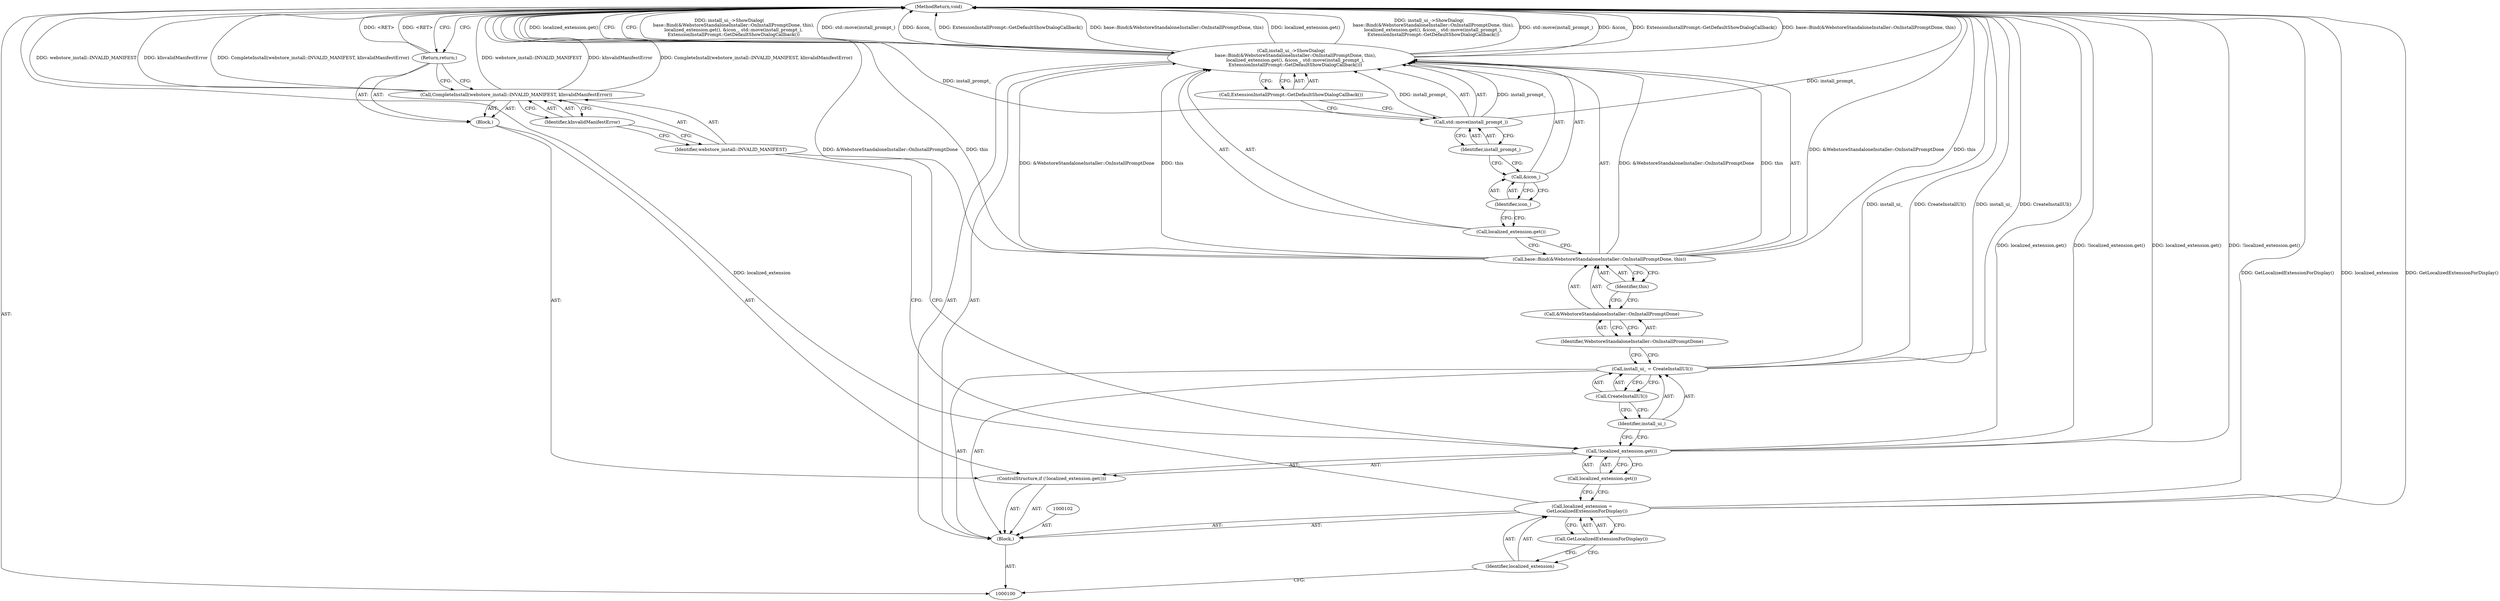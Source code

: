 digraph "1_Chrome_d30a8bd191f17b61938fc87890bffc80049b0774_8" {
"1000128" [label="(MethodReturn,void)"];
"1000101" [label="(Block,)"];
"1000117" [label="(Call,install_ui_->ShowDialog(\n      base::Bind(&WebstoreStandaloneInstaller::OnInstallPromptDone, this),\n      localized_extension.get(), &icon_, std::move(install_prompt_),\n      ExtensionInstallPrompt::GetDefaultShowDialogCallback()))"];
"1000119" [label="(Call,&WebstoreStandaloneInstaller::OnInstallPromptDone)"];
"1000120" [label="(Identifier,WebstoreStandaloneInstaller::OnInstallPromptDone)"];
"1000118" [label="(Call,base::Bind(&WebstoreStandaloneInstaller::OnInstallPromptDone, this))"];
"1000121" [label="(Identifier,this)"];
"1000123" [label="(Call,&icon_)"];
"1000124" [label="(Identifier,icon_)"];
"1000125" [label="(Call,std::move(install_prompt_))"];
"1000126" [label="(Identifier,install_prompt_)"];
"1000122" [label="(Call,localized_extension.get())"];
"1000127" [label="(Call,ExtensionInstallPrompt::GetDefaultShowDialogCallback())"];
"1000103" [label="(Call,localized_extension =\n       GetLocalizedExtensionForDisplay())"];
"1000104" [label="(Identifier,localized_extension)"];
"1000105" [label="(Call,GetLocalizedExtensionForDisplay())"];
"1000106" [label="(ControlStructure,if (!localized_extension.get()))"];
"1000109" [label="(Block,)"];
"1000107" [label="(Call,!localized_extension.get())"];
"1000108" [label="(Call,localized_extension.get())"];
"1000111" [label="(Identifier,webstore_install::INVALID_MANIFEST)"];
"1000110" [label="(Call,CompleteInstall(webstore_install::INVALID_MANIFEST, kInvalidManifestError))"];
"1000112" [label="(Identifier,kInvalidManifestError)"];
"1000113" [label="(Return,return;)"];
"1000116" [label="(Call,CreateInstallUI())"];
"1000114" [label="(Call,install_ui_ = CreateInstallUI())"];
"1000115" [label="(Identifier,install_ui_)"];
"1000128" -> "1000100"  [label="AST: "];
"1000128" -> "1000113"  [label="CFG: "];
"1000128" -> "1000117"  [label="CFG: "];
"1000117" -> "1000128"  [label="DDG: install_ui_->ShowDialog(\n      base::Bind(&WebstoreStandaloneInstaller::OnInstallPromptDone, this),\n      localized_extension.get(), &icon_, std::move(install_prompt_),\n      ExtensionInstallPrompt::GetDefaultShowDialogCallback())"];
"1000117" -> "1000128"  [label="DDG: std::move(install_prompt_)"];
"1000117" -> "1000128"  [label="DDG: &icon_"];
"1000117" -> "1000128"  [label="DDG: ExtensionInstallPrompt::GetDefaultShowDialogCallback()"];
"1000117" -> "1000128"  [label="DDG: base::Bind(&WebstoreStandaloneInstaller::OnInstallPromptDone, this)"];
"1000117" -> "1000128"  [label="DDG: localized_extension.get()"];
"1000125" -> "1000128"  [label="DDG: install_prompt_"];
"1000107" -> "1000128"  [label="DDG: localized_extension.get()"];
"1000107" -> "1000128"  [label="DDG: !localized_extension.get()"];
"1000103" -> "1000128"  [label="DDG: localized_extension"];
"1000103" -> "1000128"  [label="DDG: GetLocalizedExtensionForDisplay()"];
"1000110" -> "1000128"  [label="DDG: kInvalidManifestError"];
"1000110" -> "1000128"  [label="DDG: CompleteInstall(webstore_install::INVALID_MANIFEST, kInvalidManifestError)"];
"1000110" -> "1000128"  [label="DDG: webstore_install::INVALID_MANIFEST"];
"1000118" -> "1000128"  [label="DDG: &WebstoreStandaloneInstaller::OnInstallPromptDone"];
"1000118" -> "1000128"  [label="DDG: this"];
"1000114" -> "1000128"  [label="DDG: install_ui_"];
"1000114" -> "1000128"  [label="DDG: CreateInstallUI()"];
"1000113" -> "1000128"  [label="DDG: <RET>"];
"1000101" -> "1000100"  [label="AST: "];
"1000102" -> "1000101"  [label="AST: "];
"1000103" -> "1000101"  [label="AST: "];
"1000106" -> "1000101"  [label="AST: "];
"1000114" -> "1000101"  [label="AST: "];
"1000117" -> "1000101"  [label="AST: "];
"1000117" -> "1000101"  [label="AST: "];
"1000117" -> "1000127"  [label="CFG: "];
"1000118" -> "1000117"  [label="AST: "];
"1000122" -> "1000117"  [label="AST: "];
"1000123" -> "1000117"  [label="AST: "];
"1000125" -> "1000117"  [label="AST: "];
"1000127" -> "1000117"  [label="AST: "];
"1000128" -> "1000117"  [label="CFG: "];
"1000117" -> "1000128"  [label="DDG: install_ui_->ShowDialog(\n      base::Bind(&WebstoreStandaloneInstaller::OnInstallPromptDone, this),\n      localized_extension.get(), &icon_, std::move(install_prompt_),\n      ExtensionInstallPrompt::GetDefaultShowDialogCallback())"];
"1000117" -> "1000128"  [label="DDG: std::move(install_prompt_)"];
"1000117" -> "1000128"  [label="DDG: &icon_"];
"1000117" -> "1000128"  [label="DDG: ExtensionInstallPrompt::GetDefaultShowDialogCallback()"];
"1000117" -> "1000128"  [label="DDG: base::Bind(&WebstoreStandaloneInstaller::OnInstallPromptDone, this)"];
"1000117" -> "1000128"  [label="DDG: localized_extension.get()"];
"1000118" -> "1000117"  [label="DDG: &WebstoreStandaloneInstaller::OnInstallPromptDone"];
"1000118" -> "1000117"  [label="DDG: this"];
"1000125" -> "1000117"  [label="DDG: install_prompt_"];
"1000119" -> "1000118"  [label="AST: "];
"1000119" -> "1000120"  [label="CFG: "];
"1000120" -> "1000119"  [label="AST: "];
"1000121" -> "1000119"  [label="CFG: "];
"1000120" -> "1000119"  [label="AST: "];
"1000120" -> "1000114"  [label="CFG: "];
"1000119" -> "1000120"  [label="CFG: "];
"1000118" -> "1000117"  [label="AST: "];
"1000118" -> "1000121"  [label="CFG: "];
"1000119" -> "1000118"  [label="AST: "];
"1000121" -> "1000118"  [label="AST: "];
"1000122" -> "1000118"  [label="CFG: "];
"1000118" -> "1000128"  [label="DDG: &WebstoreStandaloneInstaller::OnInstallPromptDone"];
"1000118" -> "1000128"  [label="DDG: this"];
"1000118" -> "1000117"  [label="DDG: &WebstoreStandaloneInstaller::OnInstallPromptDone"];
"1000118" -> "1000117"  [label="DDG: this"];
"1000121" -> "1000118"  [label="AST: "];
"1000121" -> "1000119"  [label="CFG: "];
"1000118" -> "1000121"  [label="CFG: "];
"1000123" -> "1000117"  [label="AST: "];
"1000123" -> "1000124"  [label="CFG: "];
"1000124" -> "1000123"  [label="AST: "];
"1000126" -> "1000123"  [label="CFG: "];
"1000124" -> "1000123"  [label="AST: "];
"1000124" -> "1000122"  [label="CFG: "];
"1000123" -> "1000124"  [label="CFG: "];
"1000125" -> "1000117"  [label="AST: "];
"1000125" -> "1000126"  [label="CFG: "];
"1000126" -> "1000125"  [label="AST: "];
"1000127" -> "1000125"  [label="CFG: "];
"1000125" -> "1000128"  [label="DDG: install_prompt_"];
"1000125" -> "1000117"  [label="DDG: install_prompt_"];
"1000126" -> "1000125"  [label="AST: "];
"1000126" -> "1000123"  [label="CFG: "];
"1000125" -> "1000126"  [label="CFG: "];
"1000122" -> "1000117"  [label="AST: "];
"1000122" -> "1000118"  [label="CFG: "];
"1000124" -> "1000122"  [label="CFG: "];
"1000127" -> "1000117"  [label="AST: "];
"1000127" -> "1000125"  [label="CFG: "];
"1000117" -> "1000127"  [label="CFG: "];
"1000103" -> "1000101"  [label="AST: "];
"1000103" -> "1000105"  [label="CFG: "];
"1000104" -> "1000103"  [label="AST: "];
"1000105" -> "1000103"  [label="AST: "];
"1000108" -> "1000103"  [label="CFG: "];
"1000103" -> "1000128"  [label="DDG: localized_extension"];
"1000103" -> "1000128"  [label="DDG: GetLocalizedExtensionForDisplay()"];
"1000104" -> "1000103"  [label="AST: "];
"1000104" -> "1000100"  [label="CFG: "];
"1000105" -> "1000104"  [label="CFG: "];
"1000105" -> "1000103"  [label="AST: "];
"1000105" -> "1000104"  [label="CFG: "];
"1000103" -> "1000105"  [label="CFG: "];
"1000106" -> "1000101"  [label="AST: "];
"1000107" -> "1000106"  [label="AST: "];
"1000109" -> "1000106"  [label="AST: "];
"1000109" -> "1000106"  [label="AST: "];
"1000110" -> "1000109"  [label="AST: "];
"1000113" -> "1000109"  [label="AST: "];
"1000107" -> "1000106"  [label="AST: "];
"1000107" -> "1000108"  [label="CFG: "];
"1000108" -> "1000107"  [label="AST: "];
"1000111" -> "1000107"  [label="CFG: "];
"1000115" -> "1000107"  [label="CFG: "];
"1000107" -> "1000128"  [label="DDG: localized_extension.get()"];
"1000107" -> "1000128"  [label="DDG: !localized_extension.get()"];
"1000108" -> "1000107"  [label="AST: "];
"1000108" -> "1000103"  [label="CFG: "];
"1000107" -> "1000108"  [label="CFG: "];
"1000111" -> "1000110"  [label="AST: "];
"1000111" -> "1000107"  [label="CFG: "];
"1000112" -> "1000111"  [label="CFG: "];
"1000110" -> "1000109"  [label="AST: "];
"1000110" -> "1000112"  [label="CFG: "];
"1000111" -> "1000110"  [label="AST: "];
"1000112" -> "1000110"  [label="AST: "];
"1000113" -> "1000110"  [label="CFG: "];
"1000110" -> "1000128"  [label="DDG: kInvalidManifestError"];
"1000110" -> "1000128"  [label="DDG: CompleteInstall(webstore_install::INVALID_MANIFEST, kInvalidManifestError)"];
"1000110" -> "1000128"  [label="DDG: webstore_install::INVALID_MANIFEST"];
"1000112" -> "1000110"  [label="AST: "];
"1000112" -> "1000111"  [label="CFG: "];
"1000110" -> "1000112"  [label="CFG: "];
"1000113" -> "1000109"  [label="AST: "];
"1000113" -> "1000110"  [label="CFG: "];
"1000128" -> "1000113"  [label="CFG: "];
"1000113" -> "1000128"  [label="DDG: <RET>"];
"1000116" -> "1000114"  [label="AST: "];
"1000116" -> "1000115"  [label="CFG: "];
"1000114" -> "1000116"  [label="CFG: "];
"1000114" -> "1000101"  [label="AST: "];
"1000114" -> "1000116"  [label="CFG: "];
"1000115" -> "1000114"  [label="AST: "];
"1000116" -> "1000114"  [label="AST: "];
"1000120" -> "1000114"  [label="CFG: "];
"1000114" -> "1000128"  [label="DDG: install_ui_"];
"1000114" -> "1000128"  [label="DDG: CreateInstallUI()"];
"1000115" -> "1000114"  [label="AST: "];
"1000115" -> "1000107"  [label="CFG: "];
"1000116" -> "1000115"  [label="CFG: "];
}
